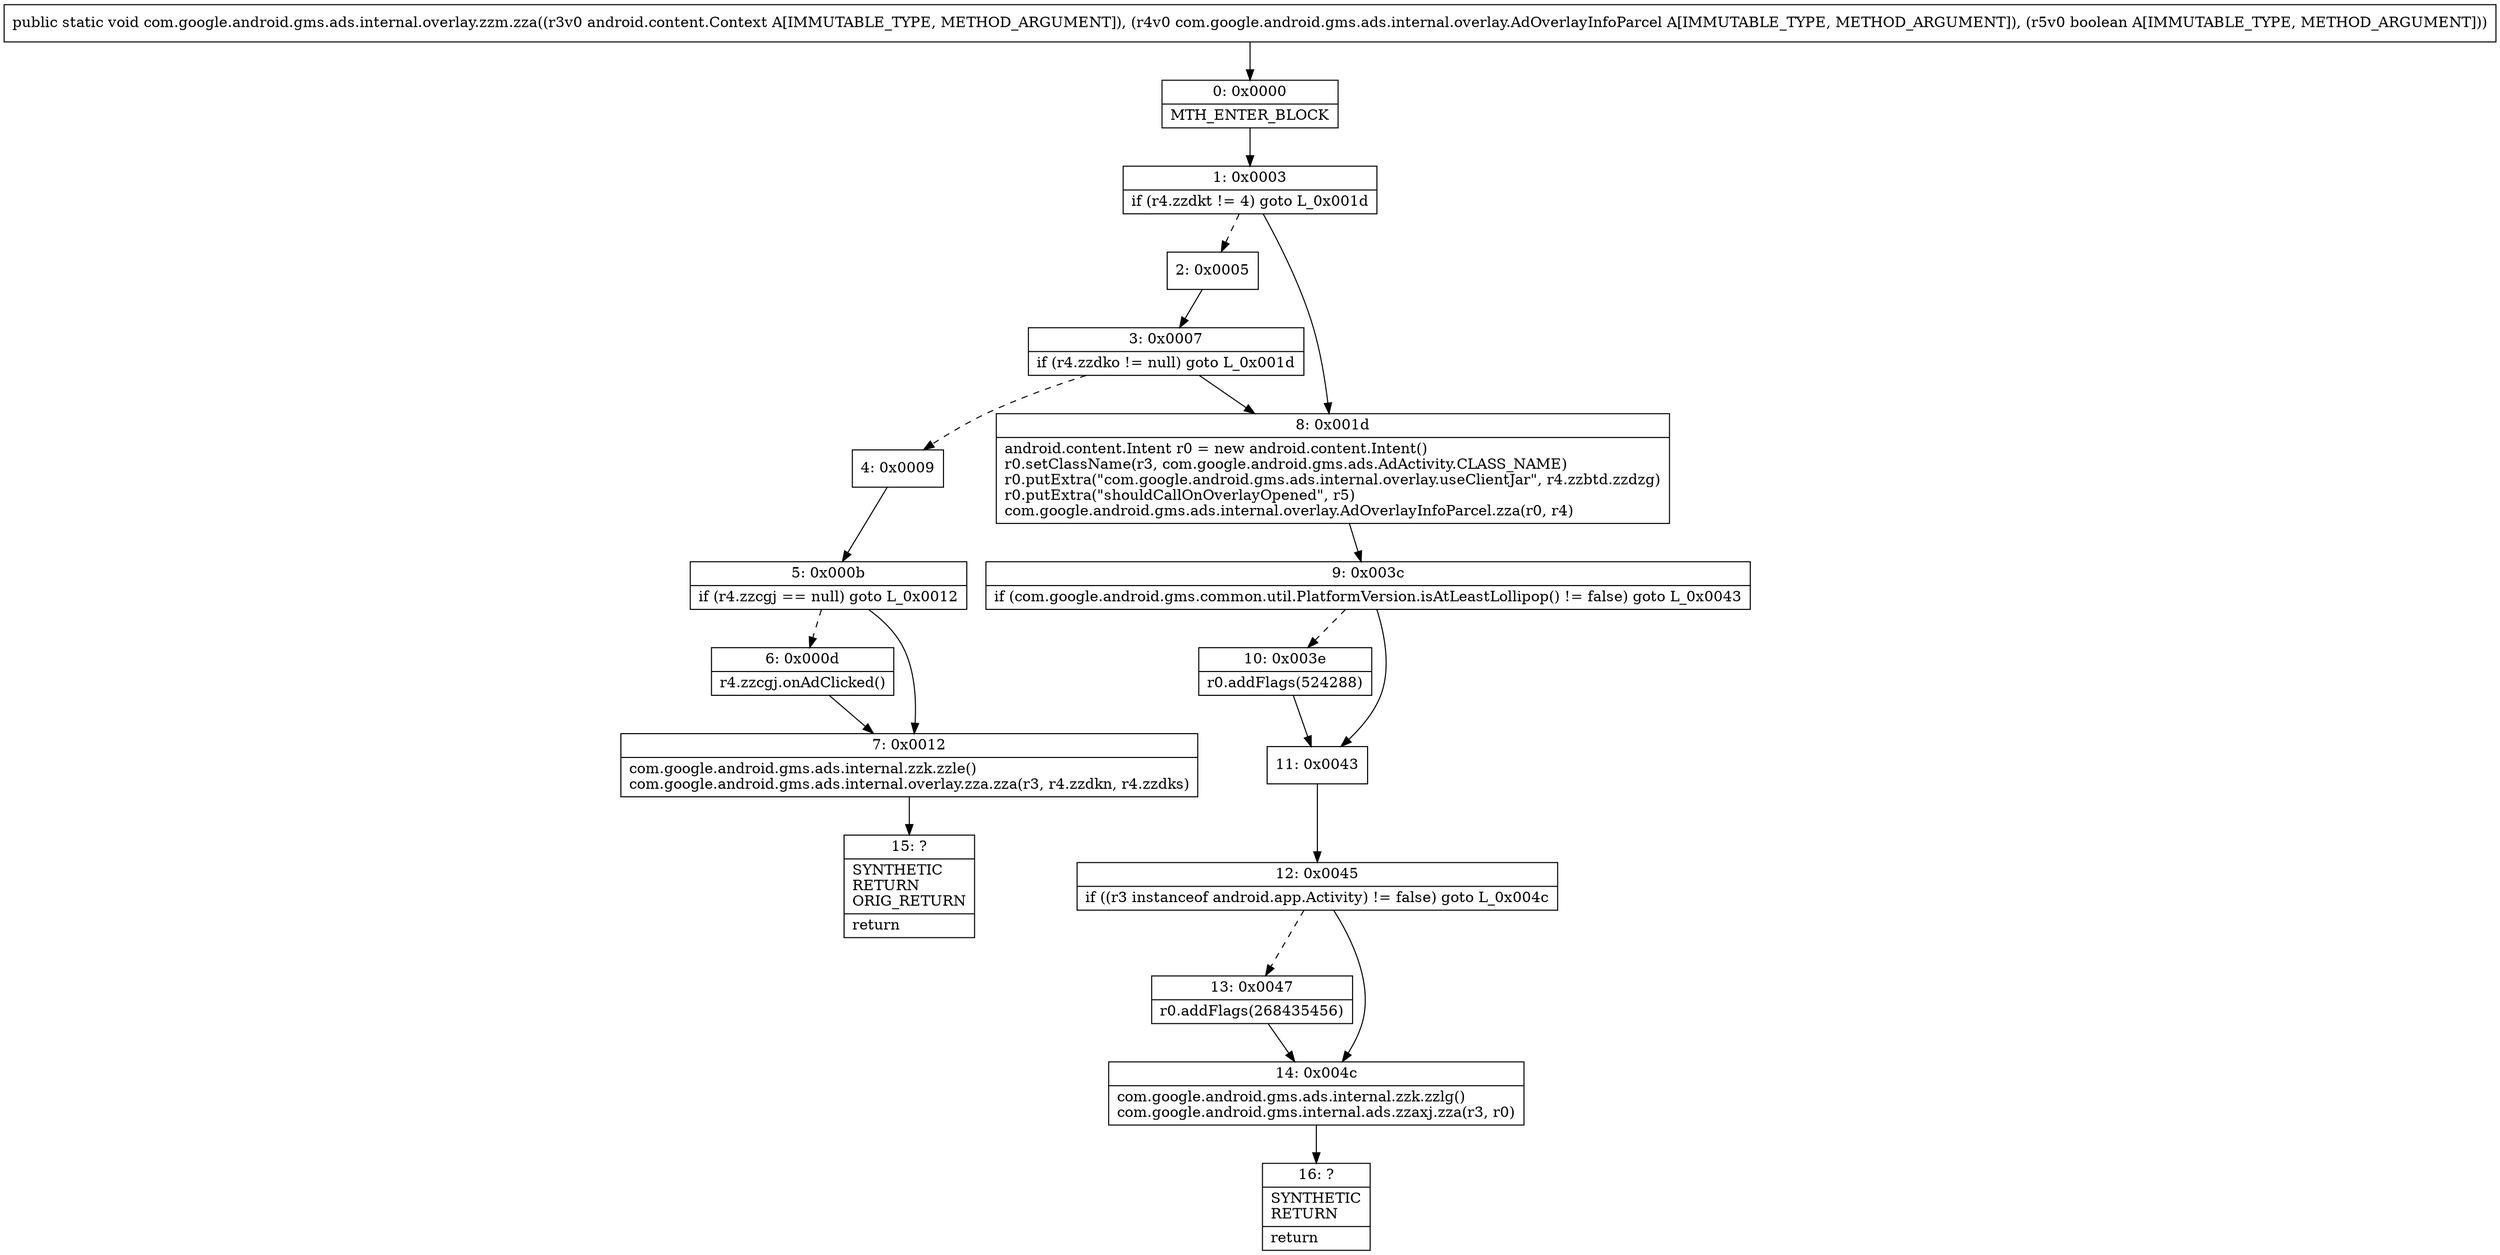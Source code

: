digraph "CFG forcom.google.android.gms.ads.internal.overlay.zzm.zza(Landroid\/content\/Context;Lcom\/google\/android\/gms\/ads\/internal\/overlay\/AdOverlayInfoParcel;Z)V" {
Node_0 [shape=record,label="{0\:\ 0x0000|MTH_ENTER_BLOCK\l}"];
Node_1 [shape=record,label="{1\:\ 0x0003|if (r4.zzdkt != 4) goto L_0x001d\l}"];
Node_2 [shape=record,label="{2\:\ 0x0005}"];
Node_3 [shape=record,label="{3\:\ 0x0007|if (r4.zzdko != null) goto L_0x001d\l}"];
Node_4 [shape=record,label="{4\:\ 0x0009}"];
Node_5 [shape=record,label="{5\:\ 0x000b|if (r4.zzcgj == null) goto L_0x0012\l}"];
Node_6 [shape=record,label="{6\:\ 0x000d|r4.zzcgj.onAdClicked()\l}"];
Node_7 [shape=record,label="{7\:\ 0x0012|com.google.android.gms.ads.internal.zzk.zzle()\lcom.google.android.gms.ads.internal.overlay.zza.zza(r3, r4.zzdkn, r4.zzdks)\l}"];
Node_8 [shape=record,label="{8\:\ 0x001d|android.content.Intent r0 = new android.content.Intent()\lr0.setClassName(r3, com.google.android.gms.ads.AdActivity.CLASS_NAME)\lr0.putExtra(\"com.google.android.gms.ads.internal.overlay.useClientJar\", r4.zzbtd.zzdzg)\lr0.putExtra(\"shouldCallOnOverlayOpened\", r5)\lcom.google.android.gms.ads.internal.overlay.AdOverlayInfoParcel.zza(r0, r4)\l}"];
Node_9 [shape=record,label="{9\:\ 0x003c|if (com.google.android.gms.common.util.PlatformVersion.isAtLeastLollipop() != false) goto L_0x0043\l}"];
Node_10 [shape=record,label="{10\:\ 0x003e|r0.addFlags(524288)\l}"];
Node_11 [shape=record,label="{11\:\ 0x0043}"];
Node_12 [shape=record,label="{12\:\ 0x0045|if ((r3 instanceof android.app.Activity) != false) goto L_0x004c\l}"];
Node_13 [shape=record,label="{13\:\ 0x0047|r0.addFlags(268435456)\l}"];
Node_14 [shape=record,label="{14\:\ 0x004c|com.google.android.gms.ads.internal.zzk.zzlg()\lcom.google.android.gms.internal.ads.zzaxj.zza(r3, r0)\l}"];
Node_15 [shape=record,label="{15\:\ ?|SYNTHETIC\lRETURN\lORIG_RETURN\l|return\l}"];
Node_16 [shape=record,label="{16\:\ ?|SYNTHETIC\lRETURN\l|return\l}"];
MethodNode[shape=record,label="{public static void com.google.android.gms.ads.internal.overlay.zzm.zza((r3v0 android.content.Context A[IMMUTABLE_TYPE, METHOD_ARGUMENT]), (r4v0 com.google.android.gms.ads.internal.overlay.AdOverlayInfoParcel A[IMMUTABLE_TYPE, METHOD_ARGUMENT]), (r5v0 boolean A[IMMUTABLE_TYPE, METHOD_ARGUMENT])) }"];
MethodNode -> Node_0;
Node_0 -> Node_1;
Node_1 -> Node_2[style=dashed];
Node_1 -> Node_8;
Node_2 -> Node_3;
Node_3 -> Node_4[style=dashed];
Node_3 -> Node_8;
Node_4 -> Node_5;
Node_5 -> Node_6[style=dashed];
Node_5 -> Node_7;
Node_6 -> Node_7;
Node_7 -> Node_15;
Node_8 -> Node_9;
Node_9 -> Node_10[style=dashed];
Node_9 -> Node_11;
Node_10 -> Node_11;
Node_11 -> Node_12;
Node_12 -> Node_13[style=dashed];
Node_12 -> Node_14;
Node_13 -> Node_14;
Node_14 -> Node_16;
}

